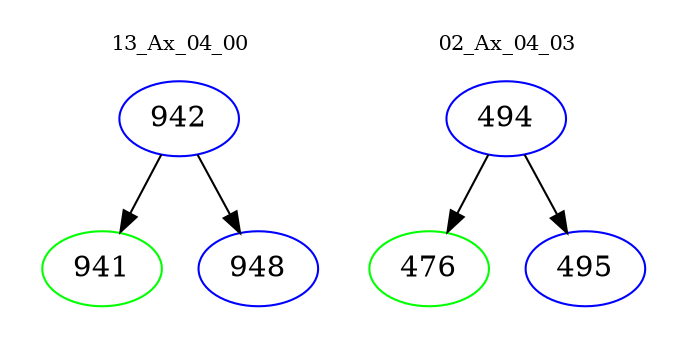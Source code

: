 digraph{
subgraph cluster_0 {
color = white
label = "13_Ax_04_00";
fontsize=10;
T0_942 [label="942", color="blue"]
T0_942 -> T0_941 [color="black"]
T0_941 [label="941", color="green"]
T0_942 -> T0_948 [color="black"]
T0_948 [label="948", color="blue"]
}
subgraph cluster_1 {
color = white
label = "02_Ax_04_03";
fontsize=10;
T1_494 [label="494", color="blue"]
T1_494 -> T1_476 [color="black"]
T1_476 [label="476", color="green"]
T1_494 -> T1_495 [color="black"]
T1_495 [label="495", color="blue"]
}
}
